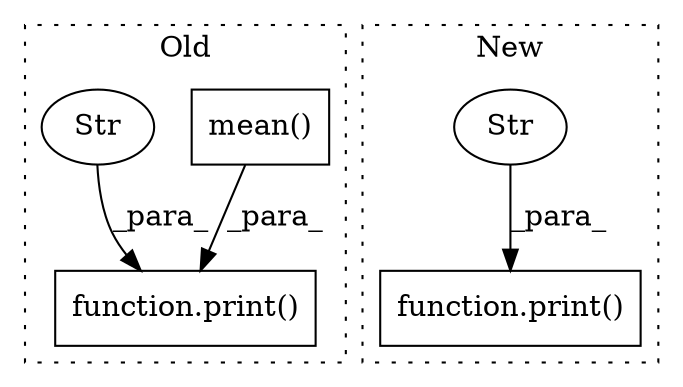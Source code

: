 digraph G {
subgraph cluster0 {
1 [label="mean()" a="75" s="879" l="13" shape="box"];
4 [label="function.print()" a="75" s="851,904" l="6,1" shape="box"];
5 [label="Str" a="66" s="901" l="3" shape="ellipse"];
label = "Old";
style="dotted";
}
subgraph cluster1 {
2 [label="function.print()" a="75" s="1909,1938" l="6,1" shape="box"];
3 [label="Str" a="66" s="1915" l="4" shape="ellipse"];
label = "New";
style="dotted";
}
1 -> 4 [label="_para_"];
3 -> 2 [label="_para_"];
5 -> 4 [label="_para_"];
}